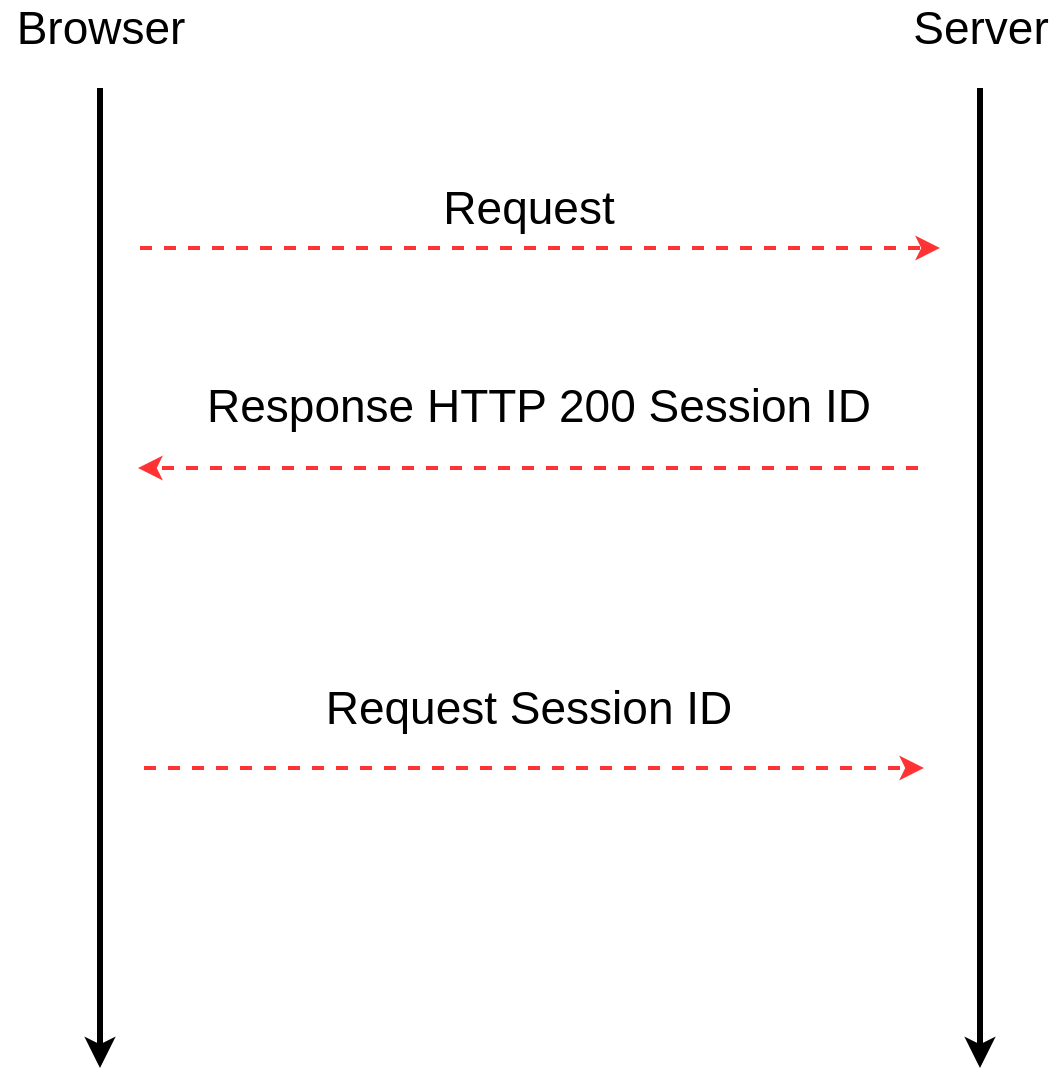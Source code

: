 <mxfile version="15.8.4" type="github"><diagram id="vCixyPikzBKM1YbZLE0t" name="第 1 页"><mxGraphModel dx="850" dy="576" grid="1" gridSize="10" guides="1" tooltips="1" connect="1" arrows="1" fold="1" page="1" pageScale="1" pageWidth="827" pageHeight="1169" math="0" shadow="0"><root><mxCell id="0"/><mxCell id="1" parent="0"/><mxCell id="MU3Ty7cDVRw1hydizsPt-1" value="" style="endArrow=classic;html=1;rounded=0;strokeWidth=3;" edge="1" parent="1"><mxGeometry width="50" height="50" relative="1" as="geometry"><mxPoint x="200" y="80" as="sourcePoint"/><mxPoint x="200" y="570" as="targetPoint"/></mxGeometry></mxCell><mxCell id="MU3Ty7cDVRw1hydizsPt-2" value="" style="endArrow=classic;html=1;rounded=0;strokeWidth=3;" edge="1" parent="1"><mxGeometry width="50" height="50" relative="1" as="geometry"><mxPoint x="640" y="80" as="sourcePoint"/><mxPoint x="640" y="570" as="targetPoint"/></mxGeometry></mxCell><mxCell id="MU3Ty7cDVRw1hydizsPt-3" value="&lt;span style=&quot;font-size: 23px&quot;&gt;Browser&lt;/span&gt;" style="text;html=1;align=center;verticalAlign=middle;resizable=0;points=[];autosize=1;strokeColor=none;fillColor=none;" vertex="1" parent="1"><mxGeometry x="150" y="40" width="100" height="20" as="geometry"/></mxCell><mxCell id="MU3Ty7cDVRw1hydizsPt-4" value="&lt;span style=&quot;font-size: 23px&quot;&gt;Server&lt;/span&gt;" style="text;html=1;align=center;verticalAlign=middle;resizable=0;points=[];autosize=1;strokeColor=none;fillColor=none;" vertex="1" parent="1"><mxGeometry x="600" y="40" width="80" height="20" as="geometry"/></mxCell><mxCell id="MU3Ty7cDVRw1hydizsPt-6" value="" style="endArrow=classic;html=1;rounded=0;fontSize=23;strokeWidth=2;dashed=1;strokeColor=#FF3333;" edge="1" parent="1"><mxGeometry width="50" height="50" relative="1" as="geometry"><mxPoint x="220" y="160" as="sourcePoint"/><mxPoint x="620" y="160" as="targetPoint"/></mxGeometry></mxCell><mxCell id="MU3Ty7cDVRw1hydizsPt-7" value="Request" style="text;html=1;align=center;verticalAlign=middle;resizable=0;points=[];autosize=1;strokeColor=none;fillColor=none;fontSize=23;" vertex="1" parent="1"><mxGeometry x="364" y="125" width="100" height="30" as="geometry"/></mxCell><mxCell id="MU3Ty7cDVRw1hydizsPt-8" value="" style="endArrow=classic;html=1;rounded=0;dashed=1;fontSize=23;strokeColor=#FF3333;strokeWidth=2;" edge="1" parent="1"><mxGeometry width="50" height="50" relative="1" as="geometry"><mxPoint x="609" y="270" as="sourcePoint"/><mxPoint x="219" y="270" as="targetPoint"/></mxGeometry></mxCell><mxCell id="MU3Ty7cDVRw1hydizsPt-9" value="Response HTTP 200&amp;nbsp;Session ID" style="text;html=1;align=center;verticalAlign=middle;resizable=0;points=[];autosize=1;strokeColor=none;fillColor=none;fontSize=23;" vertex="1" parent="1"><mxGeometry x="244" y="224" width="350" height="30" as="geometry"/></mxCell><mxCell id="MU3Ty7cDVRw1hydizsPt-11" value="" style="endArrow=classic;html=1;rounded=0;dashed=1;fontSize=23;strokeColor=#FF3333;strokeWidth=2;" edge="1" parent="1"><mxGeometry width="50" height="50" relative="1" as="geometry"><mxPoint x="222" y="420" as="sourcePoint"/><mxPoint x="612" y="420" as="targetPoint"/></mxGeometry></mxCell><mxCell id="MU3Ty7cDVRw1hydizsPt-12" value="Request Session ID" style="text;html=1;align=center;verticalAlign=middle;resizable=0;points=[];autosize=1;strokeColor=none;fillColor=none;fontSize=23;" vertex="1" parent="1"><mxGeometry x="304" y="375" width="220" height="30" as="geometry"/></mxCell></root></mxGraphModel></diagram></mxfile>